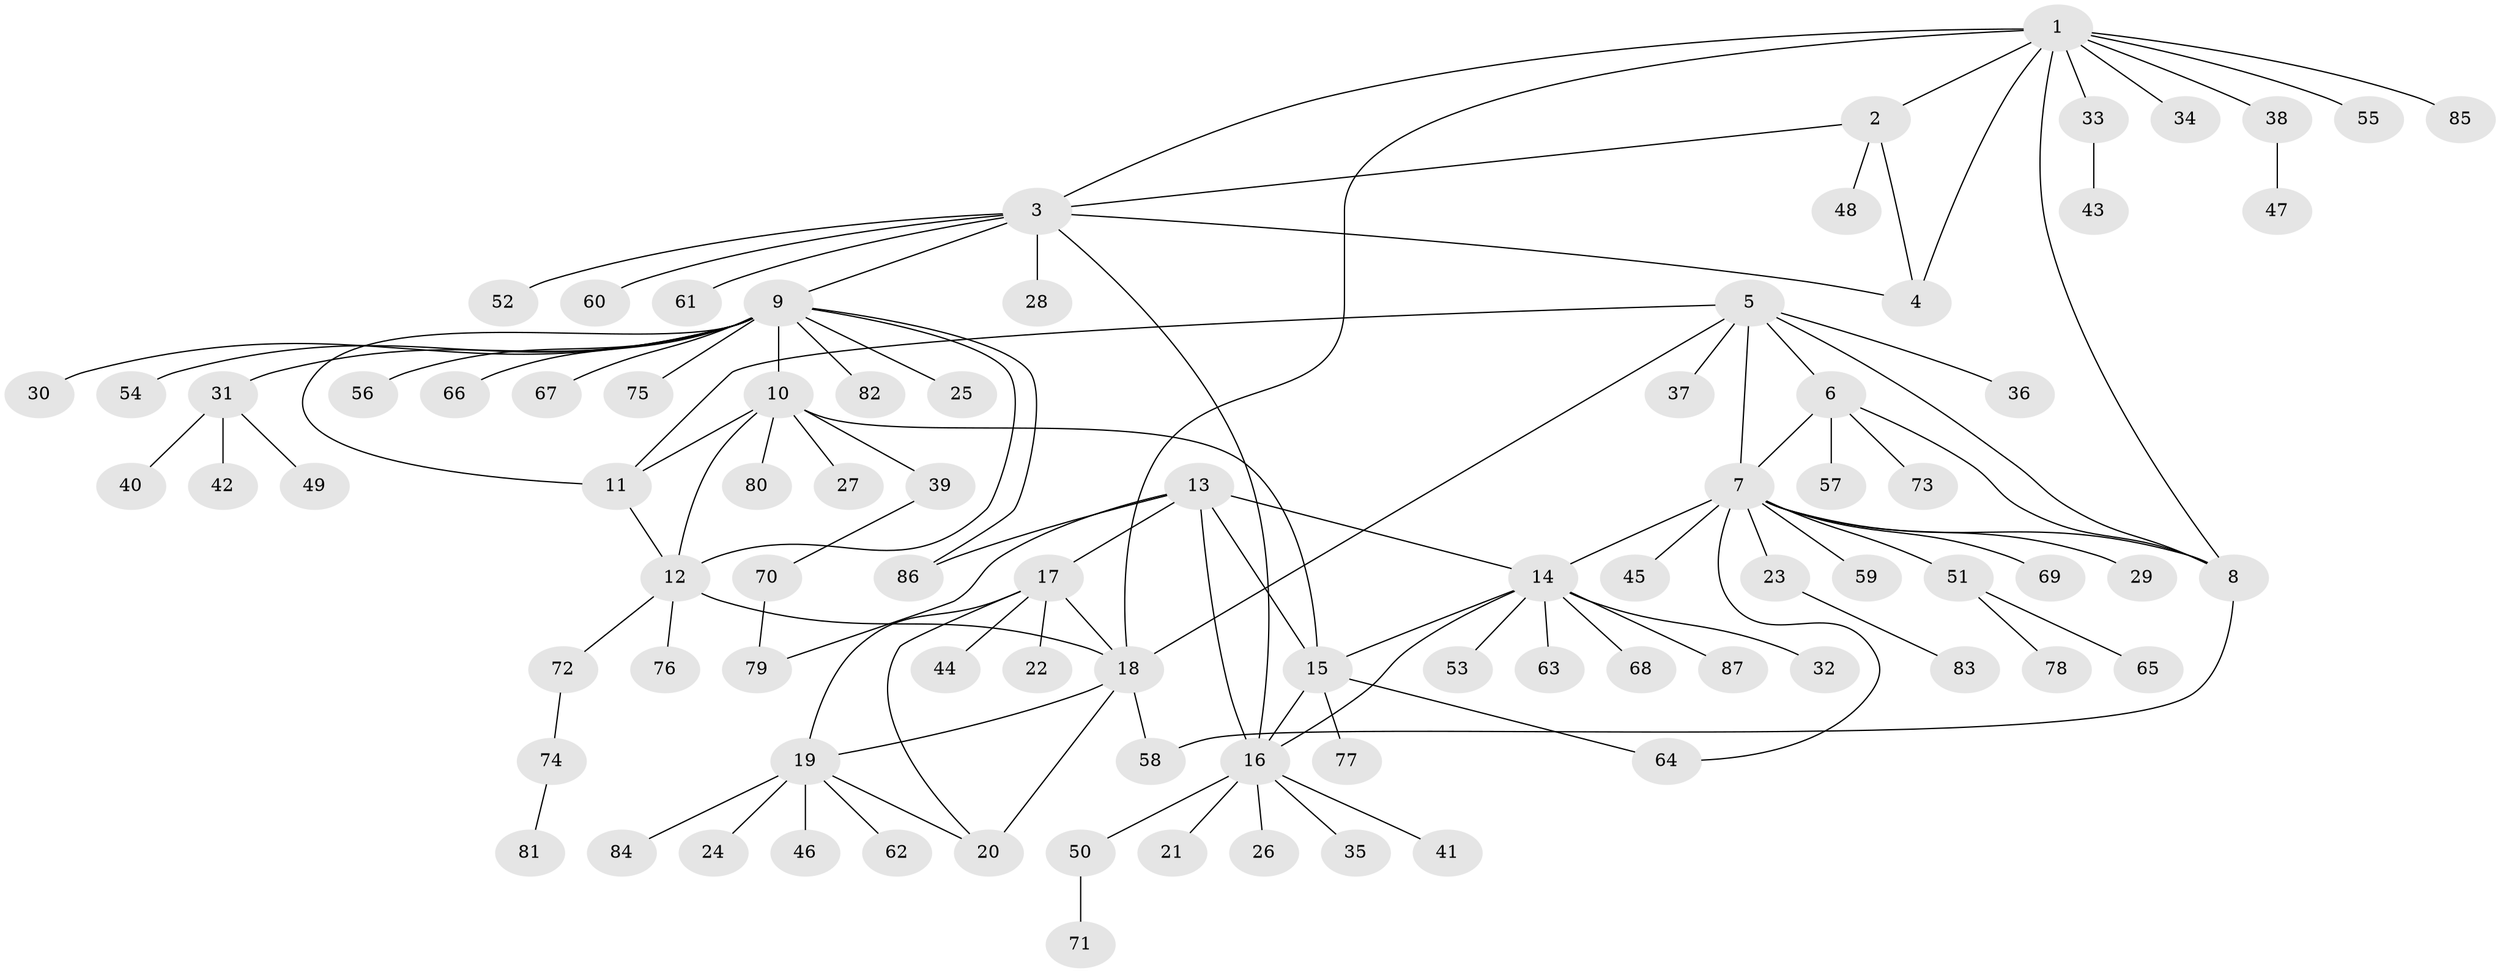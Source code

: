 // coarse degree distribution, {10: 0.03333333333333333, 4: 0.03333333333333333, 9: 0.016666666666666666, 3: 0.016666666666666666, 6: 0.05, 5: 0.03333333333333333, 11: 0.03333333333333333, 7: 0.05, 2: 0.08333333333333333, 1: 0.65}
// Generated by graph-tools (version 1.1) at 2025/19/03/04/25 18:19:43]
// undirected, 87 vertices, 111 edges
graph export_dot {
graph [start="1"]
  node [color=gray90,style=filled];
  1;
  2;
  3;
  4;
  5;
  6;
  7;
  8;
  9;
  10;
  11;
  12;
  13;
  14;
  15;
  16;
  17;
  18;
  19;
  20;
  21;
  22;
  23;
  24;
  25;
  26;
  27;
  28;
  29;
  30;
  31;
  32;
  33;
  34;
  35;
  36;
  37;
  38;
  39;
  40;
  41;
  42;
  43;
  44;
  45;
  46;
  47;
  48;
  49;
  50;
  51;
  52;
  53;
  54;
  55;
  56;
  57;
  58;
  59;
  60;
  61;
  62;
  63;
  64;
  65;
  66;
  67;
  68;
  69;
  70;
  71;
  72;
  73;
  74;
  75;
  76;
  77;
  78;
  79;
  80;
  81;
  82;
  83;
  84;
  85;
  86;
  87;
  1 -- 2;
  1 -- 3;
  1 -- 4;
  1 -- 8;
  1 -- 18;
  1 -- 33;
  1 -- 34;
  1 -- 38;
  1 -- 55;
  1 -- 85;
  2 -- 3;
  2 -- 4;
  2 -- 48;
  3 -- 4;
  3 -- 9;
  3 -- 16;
  3 -- 28;
  3 -- 52;
  3 -- 60;
  3 -- 61;
  5 -- 6;
  5 -- 7;
  5 -- 8;
  5 -- 11;
  5 -- 18;
  5 -- 36;
  5 -- 37;
  6 -- 7;
  6 -- 8;
  6 -- 57;
  6 -- 73;
  7 -- 8;
  7 -- 14;
  7 -- 23;
  7 -- 29;
  7 -- 45;
  7 -- 51;
  7 -- 59;
  7 -- 64;
  7 -- 69;
  8 -- 58;
  9 -- 10;
  9 -- 11;
  9 -- 12;
  9 -- 25;
  9 -- 30;
  9 -- 31;
  9 -- 54;
  9 -- 56;
  9 -- 66;
  9 -- 67;
  9 -- 75;
  9 -- 82;
  9 -- 86;
  10 -- 11;
  10 -- 12;
  10 -- 15;
  10 -- 27;
  10 -- 39;
  10 -- 80;
  11 -- 12;
  12 -- 18;
  12 -- 72;
  12 -- 76;
  13 -- 14;
  13 -- 15;
  13 -- 16;
  13 -- 17;
  13 -- 79;
  13 -- 86;
  14 -- 15;
  14 -- 16;
  14 -- 32;
  14 -- 53;
  14 -- 63;
  14 -- 68;
  14 -- 87;
  15 -- 16;
  15 -- 64;
  15 -- 77;
  16 -- 21;
  16 -- 26;
  16 -- 35;
  16 -- 41;
  16 -- 50;
  17 -- 18;
  17 -- 19;
  17 -- 20;
  17 -- 22;
  17 -- 44;
  18 -- 19;
  18 -- 20;
  18 -- 58;
  19 -- 20;
  19 -- 24;
  19 -- 46;
  19 -- 62;
  19 -- 84;
  23 -- 83;
  31 -- 40;
  31 -- 42;
  31 -- 49;
  33 -- 43;
  38 -- 47;
  39 -- 70;
  50 -- 71;
  51 -- 65;
  51 -- 78;
  70 -- 79;
  72 -- 74;
  74 -- 81;
}
